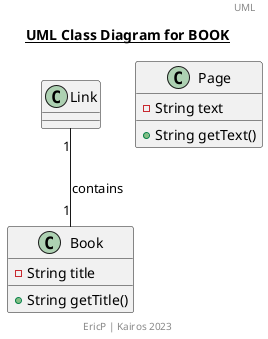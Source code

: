 @startuml Book
title __UML Class Diagram for BOOK__ 
header UML
footer EricP | Kairos 2023

class Book {
    -String title
    +String getTitle()
}

class Page {
    -String text
    +String getText()
}

 Link "1" -- "1" Book : contains
 


@enduml
